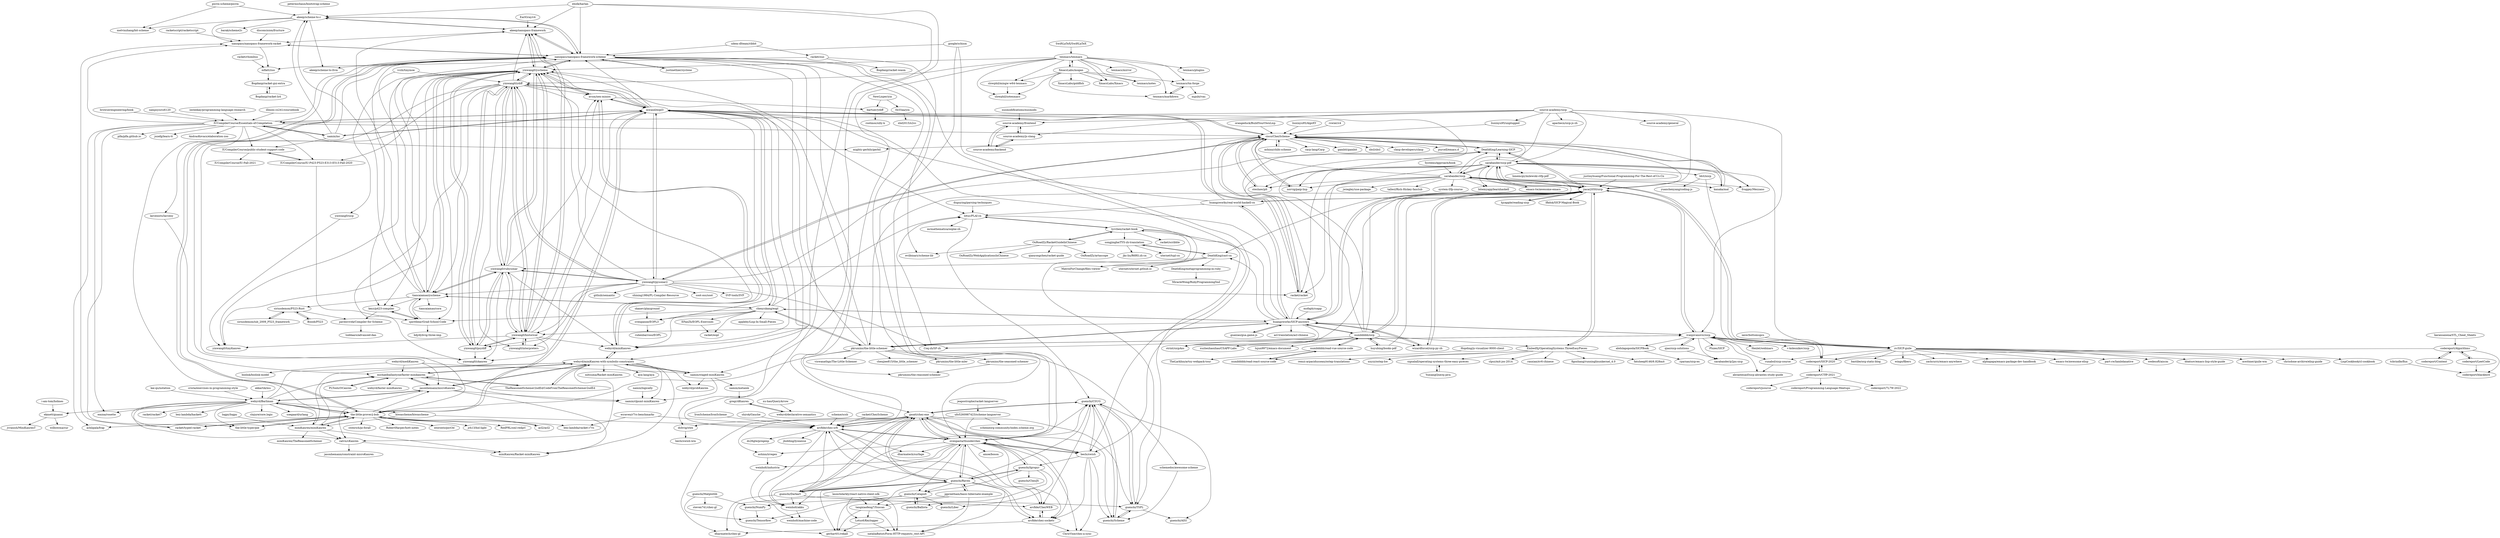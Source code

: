 digraph G {
"picrin-scheme/picrin" -> "akeep/scheme-to-c" ["e"=1]
"picrin-scheme/picrin" -> "melvinzhang/bit-scheme" ["e"=1]
"sarabander/sicp-pdf" -> "sarabander/sicp"
"sarabander/sicp-pdf" -> "DeathKing/Learning-SICP" ["e"=1]
"sarabander/sicp-pdf" -> "cisco/ChezScheme"
"sarabander/sicp-pdf" -> "hmemcpy/milewski-ctfp-pdf" ["e"=1]
"sarabander/sicp-pdf" -> "norvig/paip-lisp" ["e"=1]
"sarabander/sicp-pdf" -> "racket/racket" ["e"=1]
"sarabander/sicp-pdf" -> "kanaka/mal" ["e"=1]
"sarabander/sicp-pdf" -> "jiacai2050/sicp"
"sarabander/sicp-pdf" -> "bitemyapp/learnhaskell" ["e"=1]
"sarabander/sicp-pdf" -> "emacs-tw/awesome-emacs" ["e"=1]
"sarabander/sicp-pdf" -> "steshaw/plt" ["e"=1]
"sarabander/sicp-pdf" -> "zv/SICP-guile"
"sarabander/sicp-pdf" -> "froggey/Mezzano" ["e"=1]
"sarabander/sicp-pdf" -> "ldct/isicp"
"sarabander/sicp-pdf" -> "huangzworks/SICP-answers"
"steshaw/plt" -> "cisco/ChezScheme" ["e"=1]
"sarabander/sicp" -> "sarabander/sicp-pdf"
"sarabander/sicp" -> "cisco/ChezScheme"
"sarabander/sicp" -> "kanaka/mal" ["e"=1]
"sarabander/sicp" -> "zv/SICP-guile"
"sarabander/sicp" -> "norvig/paip-lisp" ["e"=1]
"sarabander/sicp" -> "DeathKing/Learning-SICP" ["e"=1]
"sarabander/sicp" -> "racket/racket" ["e"=1]
"sarabander/sicp" -> "bitemyapp/learnhaskell" ["e"=1]
"sarabander/sicp" -> "jiacai2050/sicp"
"sarabander/sicp" -> "jwiegley/use-package" ["e"=1]
"sarabander/sicp" -> "froggey/Mezzano" ["e"=1]
"sarabander/sicp" -> "tallesl/Rich-Hickey-fanclub" ["e"=1]
"sarabander/sicp" -> "system-f/fp-course" ["e"=1]
"sarabander/sicp" -> "steshaw/plt" ["e"=1]
"sarabander/sicp" -> "emacs-tw/awesome-emacs" ["e"=1]
"orangeduck/BuildYourOwnLisp" -> "cisco/ChezScheme" ["e"=1]
"SystemsApproach/book" -> "sarabander/sicp" ["e"=1]
"kanaka/mal" -> "cisco/ChezScheme" ["e"=1]
"liuxinyu95/AlgoXY" -> "cisco/ChezScheme" ["e"=1]
"texmacs/texmacs" -> "XmacsLabs/mogan"
"texmacs/texmacs" -> "texmacs/tm-forge"
"texmacs/texmacs" -> "slowphil/mingw-w64-texmacs"
"texmacs/texmacs" -> "XmacsLabs/Xmacs"
"texmacs/texmacs" -> "texmacs/mirror"
"texmacs/texmacs" -> "texmacs/markdown"
"texmacs/texmacs" -> "texmacs/notes"
"texmacs/texmacs" -> "yinwang0/yscheme"
"texmacs/texmacs" -> "texmacs/plugins"
"texmacs/texmacs" -> "yinwang0/ydiff"
"texmacs/texmacs" -> "slowphil/zotexmacs"
"texmacs/texmacs" -> "arcfide/chez-srfi"
"yinwang0/ydiff" -> "yinwang0/psydiff"
"yinwang0/ydiff" -> "yinwang0/yscheme"
"yinwang0/ydiff" -> "yinwang0/historical"
"yinwang0/ydiff" -> "yinwang0/rubysonar"
"yinwang0/ydiff" -> "yinwang0/pysonar2"
"yinwang0/ydiff" -> "yinwang0/ykanren"
"yinwang0/ydiff" -> "yinwang0/interpreters"
"yinwang0/ydiff" -> "yinwang0/tinyKanren"
"yinwang0/ydiff" -> "mwand/eopl3"
"yinwang0/ydiff" -> "the-little-prover/j-bob"
"yinwang0/ydiff" -> "tiancaiamao/yscheme"
"yinwang0/ydiff" -> "webyrd/miniKanren"
"yinwang0/ydiff" -> "akeep/nanopass-framework"
"yinwang0/ydiff" -> "avsm/xen-minios"
"yinwang0/pysonar2" -> "yinwang0/rubysonar"
"yinwang0/pysonar2" -> "yinwang0/ydiff"
"yinwang0/pysonar2" -> "cisco/ChezScheme"
"yinwang0/pysonar2" -> "yinwang0/yscheme"
"yinwang0/pysonar2" -> "yinwang0/psydiff"
"yinwang0/pysonar2" -> "mwand/eopl3"
"yinwang0/pysonar2" -> "yinwang0/historical"
"yinwang0/pysonar2" -> "shining1984/PL-Compiler-Resource" ["e"=1]
"yinwang0/pysonar2" -> "soot-oss/soot" ["e"=1]
"yinwang0/pysonar2" -> "SVF-tools/SVF" ["e"=1]
"yinwang0/pysonar2" -> "racket/racket" ["e"=1]
"yinwang0/pysonar2" -> "github/semantic" ["e"=1]
"yinwang0/pysonar2" -> "DeathKing/Learning-SICP" ["e"=1]
"yinwang0/pysonar2" -> "Coq-zh/SF-zh" ["e"=1]
"yinwang0/pysonar2" -> "tiancaiamao/yscheme"
"yinwang0/rubysonar" -> "yinwang0/psydiff"
"yinwang0/rubysonar" -> "yinwang0/yscheme"
"yinwang0/rubysonar" -> "yinwang0/pysonar2"
"yinwang0/rubysonar" -> "yinwang0/ydiff"
"yinwang0/rubysonar" -> "yinwang0/ykanren"
"yinwang0/rubysonar" -> "yinwang0/historical"
"yinwang0/rubysonar" -> "webyrd/miniKanren"
"yinwang0/rubysonar" -> "avsm/xen-minios"
"yinwang0/rubysonar" -> "tiancaiamao/yscheme"
"norvig/paip-lisp" -> "cisco/ChezScheme" ["e"=1]
"imteekay/programming-language-research" -> "IUCompilerCourse/Essentials-of-Compilation" ["e"=1]
"illinois-cs241/coursebook" -> "IUCompilerCourse/Essentials-of-Compilation" ["e"=1]
"Hopding/js-visualizer-9000-client" -> "numbbbbb/read-react-source-code" ["e"=1]
"crista/exercises-in-programming-style" -> "webyrd/Barliman" ["e"=1]
"qiao/sicp-solutions" -> "ivanjovanovic/sicp"
"qiao/sicp-solutions" -> "sarabander/p2pu-sicp"
"justinyhuang/Functional-Programming-For-The-Rest-of-Us-Cn" -> "jiacai2050/sicp" ["e"=1]
"browserengineering/book" -> "IUCompilerCourse/Essentials-of-Compilation" ["e"=1]
"the-little-typer/pie" -> "the-little-prover/j-bob" ["e"=1]
"EFanZh/EOPL-Exercises" -> "racket/eopl"
"mwand/eopl3" -> "chenyukang/eopl"
"mwand/eopl3" -> "avsm/xen-minios"
"mwand/eopl3" -> "webyrd/miniKanren"
"mwand/eopl3" -> "cisco/ChezScheme"
"mwand/eopl3" -> "the-little-prover/j-bob"
"mwand/eopl3" -> "racket/racket" ["e"=1]
"mwand/eopl3" -> "yinwang0/yscheme"
"mwand/eopl3" -> "IUCompilerCourse/Essentials-of-Compilation"
"mwand/eopl3" -> "namin/inc" ["e"=1]
"mwand/eopl3" -> "nanopass/nanopass-framework-scheme"
"mwand/eopl3" -> "yinwang0/pysonar2"
"mwand/eopl3" -> "yinwang0/interpreters"
"mwand/eopl3" -> "yinwang0/ydiff"
"mwand/eopl3" -> "svenpanne/EOPL3"
"mwand/eopl3" -> "lotuc/PLAI-cn"
"chenyukang/eopl" -> "mwand/eopl3"
"chenyukang/eopl" -> "svenpanne/EOPL3"
"chenyukang/eopl" -> "EFanZh/EOPL-Exercises"
"chenyukang/eopl" -> "tiancaiamao/yscheme"
"chenyukang/eopl" -> "appleby/Lisp-In-Small-Pieces" ["e"=1]
"chenyukang/eopl" -> "lotuc/PLAI-cn"
"chenyukang/eopl" -> "huangzworks/SICP-answers"
"chenyukang/eopl" -> "webyrd/miniKanren"
"chenyukang/eopl" -> "spiritbear/Grad-School-Code"
"chenyukang/eopl" -> "racket/eopl"
"chenyukang/eopl" -> "pkrumins/the-little-schemer"
"akeep/scheme-to-c" -> "akeep/nanopass-framework"
"akeep/scheme-to-c" -> "nanopass/nanopass-framework-scheme"
"akeep/scheme-to-c" -> "akeep/scheme-to-llvm"
"akeep/scheme-to-c" -> "barak/scheme2c"
"akeep/scheme-to-c" -> "nanopass/nanopass-framework-racket"
"akeep/scheme-to-c" -> "melvinzhang/bit-scheme"
"IUCompilerCourse/public-student-support-code" -> "IUCompilerCourse/IU-P423-P523-E313-E513-Fall-2020"
"IUCompilerCourse/public-student-support-code" -> "IUCompilerCourse/IU-Fall-2021"
"vczh/tinymoe" -> "tiancaiamao/yscheme" ["e"=1]
"vczh/tinymoe" -> "yinwang0/ydiff" ["e"=1]
"skanev/playground" -> "svenpanne/EOPL3"
"sampsyo/cs6120" -> "IUCompilerCourse/Essentials-of-Compilation" ["e"=1]
"google/schism" -> "becls/swish" ["e"=1]
"google/schism" -> "nanopass/nanopass-framework-scheme" ["e"=1]
"google/schism" -> "ovenpasta/thunderchez" ["e"=1]
"codereport/Content" -> "codereport/Algorithms"
"yinwang0/yscheme" -> "yinwang0/historical"
"yinwang0/yscheme" -> "yinwang0/ydiff"
"yinwang0/yscheme" -> "yinwang0/psydiff"
"yinwang0/yscheme" -> "akeep/nanopass-framework"
"yinwang0/yscheme" -> "yinwang0/rubysonar"
"yinwang0/yscheme" -> "yinwang0/ykanren"
"yinwang0/yscheme" -> "avsm/xen-minios"
"yinwang0/yscheme" -> "tiancaiamao/yscheme"
"yinwang0/yscheme" -> "nanopass/nanopass-framework-scheme"
"yinwang0/yscheme" -> "keyz/p423-compiler"
"yinwang0/yscheme" -> "spiritbear/Grad-School-Code"
"yinwang0/yscheme" -> "IUCompilerCourse/IU-P423-P523-E313-E513-Fall-2020"
"yinwang0/yscheme" -> "yinwang0/sicp"
"yinwang0/yscheme" -> "yinwang0/tinyKanren"
"yinwang0/yscheme" -> "webyrd/miniKanren"
"runabol/sicp-course" -> "abrantesasf/sicp-abrantes-study-guide"
"source-academy/sicp" -> "source-academy/frontend"
"source-academy/sicp" -> "source-academy/js-slang"
"source-academy/sicp" -> "apachecn/sicp-js-zh"
"source-academy/sicp" -> "sarabander/sicp"
"source-academy/sicp" -> "sarabander/sicp-pdf"
"source-academy/sicp" -> "source-academy/general"
"source-academy/sicp" -> "liuxinyu95/unplugged" ["e"=1]
"source-academy/sicp" -> "ivanjovanovic/sicp"
"source-academy/sicp" -> "IUCompilerCourse/Essentials-of-Compilation"
"source-academy/sicp" -> "jiacai2050/sicp"
"codereport/Algorithms" -> "codereport/LeetCode"
"codereport/Algorithms" -> "codereport/Content"
"codereport/Algorithms" -> "codereport/blackbird"
"codereport/Algorithms" -> "codereport/SICP-2020"
"webyrd/mediKanren" -> "biolink/biolink-model" ["e"=1]
"webyrd/mediKanren" -> "namin/staged-miniKanren"
"webyrd/mediKanren" -> "michaelballantyne/faster-minikanren"
"webyrd/mediKanren" -> "jasonhemann/microKanren"
"codereport/LeetCode" -> "codereport/Algorithms"
"codereport/LeetCode" -> "codereport/blackbird"
"scheme/scsh" -> "arcfide/chez-srfi" ["e"=1]
"hjcapple/reading-sicp" -> "jiacai2050/sicp"
"TheReasonedSchemer2ndEd/CodeFromTheReasonedSchemer2ndEd" -> "michaelballantyne/faster-minikanren"
"TheReasonedSchemer2ndEd/CodeFromTheReasonedSchemer2ndEd" -> "webyrd/miniKanren-with-symbolic-constraints"
"source-academy/js-slang" -> "source-academy/frontend"
"source-academy/js-slang" -> "source-academy/backend"
"guenchi/Darkart" -> "guenchi/CSUG"
"guenchi/Darkart" -> "gwatt/chez-exe"
"guenchi/Darkart" -> "arcfide/chez-srfi"
"guenchi/Darkart" -> "guenchi/Raven"
"guenchi/Darkart" -> "weinholt/akku"
"guenchi/Darkart" -> "ovenpasta/thunderchez"
"guenchi/Darkart" -> "guenchi/TSPL"
"guenchi/Darkart" -> "dharmatech/chez-gl"
"guenchi/Darkart" -> "arcfide/ChezWEB"
"Coq-zh/SF-zh" -> "lotuc/PLAI-cn" ["e"=1]
"songjinghe/TYS-zh-translation" -> "DeathKing/yast-cn"
"songjinghe/TYS-zh-translation" -> "uternet/tspl-cn"
"songjinghe/TYS-zh-translation" -> "jks-liu/R6RS.zh-cn"
"racket/rhombus" -> "mflatt/zuo" ["e"=1]
"source-academy/backend" -> "source-academy/frontend"
"source-academy/backend" -> "source-academy/js-slang"
"gwatt/chez-exe" -> "ovenpasta/thunderchez"
"gwatt/chez-exe" -> "arcfide/chez-srfi"
"gwatt/chez-exe" -> "guenchi/CSUG"
"gwatt/chez-exe" -> "weinholt/akku"
"gwatt/chez-exe" -> "guenchi/Darkart"
"gwatt/chez-exe" -> "becls/swish"
"gwatt/chez-exe" -> "arcfide/chez-sockets"
"gwatt/chez-exe" -> "dharmatech/chez-gl"
"gwatt/chez-exe" -> "guenchi/Raven"
"gwatt/chez-exe" -> "ashinn/irregex"
"gwatt/chez-exe" -> "guenchi/Scheme"
"gwatt/chez-exe" -> "guenchi/TSPL"
"gwatt/chez-exe" -> "dybvig/stex"
"larcenists/larceny" -> "michaelballantyne/faster-minikanren" ["e"=1]
"launchdarkly/react-native-client-sdk" -> "Lotus6/Keylogger"
"launchdarkly/react-native-client-sdk" -> "nataliaBatist/Form-HTTP-requests_rest-API"
"launchdarkly/react-native-client-sdk" -> "tangxiaofeng7/Suscan"
"launchdarkly/react-native-client-sdk" -> "gerhart01/rekall"
"namin/staged-miniKanren" -> "namin/metamk"
"namin/staged-miniKanren" -> "webyrd/probKanren" ["e"=1]
"namin/staged-miniKanren" -> "namin/clpsmt-miniKanren"
"namin/staged-miniKanren" -> "webyrd/miniKanren-with-symbolic-constraints"
"yinwang0/psydiff" -> "yinwang0/ydiff"
"yinwang0/psydiff" -> "yinwang0/yscheme"
"yinwang0/psydiff" -> "yinwang0/rubysonar"
"yinwang0/psydiff" -> "yinwang0/ykanren"
"yinwang0/psydiff" -> "yinwang0/historical"
"schemedoc/awesome-scheme" -> "guenchi/Scheme" ["e"=1]
"jeapostrophe/racket-langserver" -> "ufo5260987423/scheme-langserver" ["e"=1]
"guenchi/Raven" -> "guenchi/Igropyr"
"guenchi/Raven" -> "nataliaBatist/Form-HTTP-requests_rest-API"
"guenchi/Raven" -> "jgpreetham/basic-hibernate-example"
"guenchi/Raven" -> "ovenpasta/thunderchez"
"guenchi/Raven" -> "guenchi/Darkart"
"guenchi/Raven" -> "weinholt/akku"
"guenchi/Raven" -> "gerhart01/rekall"
"guenchi/Raven" -> "gwatt/chez-exe"
"guenchi/Raven" -> "guenchi/Catapult"
"guenchi/Raven" -> "arcfide/chez-srfi"
"guenchi/Raven" -> "tangxiaofeng7/Suscan"
"guenchi/Raven" -> "arcfide/chez-sockets"
"guenchi/Raven" -> "guenchi/CSUG"
"weinholt/akku" -> "weinholt/machine-code"
"source-academy/frontend" -> "source-academy/backend"
"source-academy/frontend" -> "source-academy/js-slang"
"ekmett/guanxi" -> "wilbowma/cur" ["e"=1]
"ekmett/guanxi" -> "jvranish/MiniKanrenT"
"jasonhemann/microKanren" -> "michaelballantyne/faster-minikanren"
"jasonhemann/microKanren" -> "webyrd/miniKanren-with-symbolic-constraints"
"jasonhemann/microKanren" -> "webyrd/Barliman"
"jasonhemann/microKanren" -> "namin/clpsmt-miniKanren"
"jasonhemann/microKanren" -> "calvis/cKanren"
"jasonhemann/microKanren" -> "miniKanren/Racket-miniKanren"
"OnRoadZy/RacketGuideInChinese" -> "tyrchen/racket-book"
"OnRoadZy/RacketGuideInChinese" -> "OnRoadZy/WebApplicationsInChinese"
"OnRoadZy/RacketGuideInChinese" -> "qiaoyongchen/racket-guide"
"OnRoadZy/RacketGuideInChinese" -> "evilbinary/scheme-lib" ["e"=1]
"OnRoadZy/RacketGuideInChinese" -> "OnRoadZy/artascope"
"guenchi/CSUG" -> "guenchi/TSPL"
"guenchi/CSUG" -> "guenchi/AISI"
"guenchi/CSUG" -> "guenchi/Scheme"
"guenchi/CSUG" -> "gwatt/chez-exe"
"guenchi/CSUG" -> "arcfide/ChezWEB"
"becls/swish" -> "arcfide/chez-sockets"
"becls/swish" -> "gwatt/chez-exe"
"becls/swish" -> "ovenpasta/thunderchez"
"becls/swish" -> "ChrisVine/chez-a-sync"
"becls/swish" -> "guenchi/CSUG"
"becls/swish" -> "guenchi/Scheme"
"becls/swish" -> "guenchi/Igropyr"
"guenchi/Igropyr" -> "guenchi/Raven"
"guenchi/Igropyr" -> "guenchi/Catapult"
"guenchi/Igropyr" -> "guenchi/Ballista"
"guenchi/Igropyr" -> "guenchi/Liber"
"guenchi/Igropyr" -> "guenchi/ChezJS"
"guenchi/Igropyr" -> "ovenpasta/thunderchez"
"NewLisper/yin" -> "bartuer/ydiff"
"NewLisper/yin" -> "0x55aa/yin"
"webyrd/declarative-semantics" -> "gregr/dKanren"
"racket/ChezScheme" -> "arcfide/chez-srfi"
"guenchi/Scheme" -> "guenchi/TSPL"
"guenchi/Scheme" -> "guenchi/CSUG"
"namin/metamk" -> "gregr/dKanren"
"0x55aa/yin" -> "xhd2015/x2cc"
"guenchi/Ballista" -> "guenchi/Catapult"
"guenchi/Matplotlib" -> "guenchi/Tensorflow"
"guenchi/Matplotlib" -> "guenchi/NumPy"
"guenchi/Matplotlib" -> "steven741/chez-gl"
"guenchi/TSPL" -> "guenchi/CSUG"
"guenchi/TSPL" -> "guenchi/AISI"
"guenchi/TSPL" -> "guenchi/Scheme"
"guenchi/Catapult" -> "guenchi/Ballista"
"guenchi/Catapult" -> "guenchi/Tensorflow"
"guenchi/Catapult" -> "guenchi/Liber"
"guenchi/Catapult" -> "guenchi/NumPy"
"guenchi/NumPy" -> "guenchi/Tensorflow"
"rswier/c4" -> "cisco/ChezScheme" ["e"=1]
"ldct/isicp" -> "yuanchenyang/coding-js"
"ldct/isicp" -> "codereport/SICP-2020"
"tyrchen/racket-book" -> "OnRoadZy/RacketGuideInChinese"
"tyrchen/racket-book" -> "lotuc/PLAI-cn"
"tyrchen/racket-book" -> "MatrixForChange/files-viewer"
"tyrchen/racket-book" -> "songjinghe/TYS-zh-translation"
"tyrchen/racket-book" -> "guenchi/TSPL"
"tyrchen/racket-book" -> "racket/scribble" ["e"=1]
"SwiftLaTeX/SwiftLaTeX" -> "texmacs/texmacs" ["e"=1]
"namin/inc" -> "IUCompilerCourse/Essentials-of-Compilation" ["e"=1]
"namin/inc" -> "akeep/scheme-to-c" ["e"=1]
"namin/inc" -> "nanopass/nanopass-framework-scheme" ["e"=1]
"namin/inc" -> "mwand/eopl3" ["e"=1]
"namin/inc" -> "IUCompilerCourse/public-student-support-code" ["e"=1]
"svenpanne/EOPL3" -> "rubenbarroso/EOPL"
"ianw/bottomupcs" -> "zv/SICP-guile" ["e"=1]
"akkartik/mu" -> "webyrd/Barliman" ["e"=1]
"ivanjovanovic/sicp" -> "qiao/sicp-solutions"
"ivanjovanovic/sicp" -> "sarabander/p2pu-sicp"
"ivanjovanovic/sicp" -> "abrantesasf/sicp-abrantes-study-guide"
"ivanjovanovic/sicp" -> "zv/SICP-guile"
"ivanjovanovic/sicp" -> "codereport/SICP-2020"
"ivanjovanovic/sicp" -> "abdulapopoola/SICPBook"
"ivanjovanovic/sicp" -> "v-kolesnikov/sicp" ["e"=1]
"ivanjovanovic/sicp" -> "huangzworks/SICP-answers"
"ivanjovanovic/sicp" -> "pkrumins/the-little-schemer"
"ivanjovanovic/sicp" -> "jiacai2050/sicp"
"ivanjovanovic/sicp" -> "runabol/sicp-course"
"ivanjovanovic/sicp" -> "Pluies/SICP"
"ivanjovanovic/sicp" -> "Hexlet/webinars" ["e"=1]
"IronScheme/IronScheme" -> "arcfide/chez-srfi" ["e"=1]
"racket/typed-racket" -> "nanopass/nanopass-framework-racket" ["e"=1]
"racket/typed-racket" -> "the-little-prover/j-bob" ["e"=1]
"i-am-tom/holmes" -> "ekmett/guanxi" ["e"=1]
"acl2/acl2" -> "the-little-prover/j-bob" ["e"=1]
"webyrd/miniKanren-with-symbolic-constraints" -> "webyrd/probKanren" ["e"=1]
"webyrd/miniKanren-with-symbolic-constraints" -> "michaelballantyne/faster-minikanren"
"webyrd/miniKanren-with-symbolic-constraints" -> "niitsuma/Racket-miniKanren"
"webyrd/miniKanren-with-symbolic-constraints" -> "namin/clpsmt-miniKanren"
"webyrd/miniKanren-with-symbolic-constraints" -> "calvis/cKanren"
"webyrd/miniKanren-with-symbolic-constraints" -> "namin/staged-miniKanren"
"webyrd/miniKanren-with-symbolic-constraints" -> "miniKanren/Racket-miniKanren"
"webyrd/miniKanren-with-symbolic-constraints" -> "jasonhemann/microKanren"
"webyrd/miniKanren-with-symbolic-constraints" -> "webyrd/miniKanren"
"webyrd/miniKanren-with-symbolic-constraints" -> "TheReasonedSchemer2ndEd/CodeFromTheReasonedSchemer2ndEd"
"webyrd/miniKanren-with-symbolic-constraints" -> "aya-lang/aya" ["e"=1]
"yinwang0/historical" -> "yinwang0/yscheme"
"yinwang0/historical" -> "yinwang0/ydiff"
"yinwang0/historical" -> "akeep/nanopass-framework"
"yinwang0/historical" -> "yinwang0/psydiff"
"yinwang0/historical" -> "yinwang0/ykanren"
"yinwang0/historical" -> "yinwang0/rubysonar"
"yinwang0/historical" -> "yinwang0/interpreters"
"yinwang0/historical" -> "yinwang0/tinyKanren"
"yinwang0/historical" -> "avsm/xen-minios"
"yinwang0/historical" -> "webyrd/miniKanren"
"biwascheme/biwascheme" -> "arcfide/chez-srfi" ["e"=1]
"biwascheme/biwascheme" -> "miniKanren/miniKanren" ["e"=1]
"EmbedXj/OperatingSystems.ThreeEasyPieces" -> "ranxian/xv6-chinese" ["e"=1]
"EmbedXj/OperatingSystems.ThreeEasyPieces" -> "signalall/operating-systems-three-easy-piceces"
"EmbedXj/OperatingSystems.ThreeEasyPieces" -> "figozhang/runninglinuxkernel_4.0" ["e"=1]
"EmbedXj/OperatingSystems.ThreeEasyPieces" -> "jiacai2050/sicp"
"EmbedXj/OperatingSystems.ThreeEasyPieces" -> "fatsheep9146/6.828mit" ["e"=1]
"EmbedXj/OperatingSystems.ThreeEasyPieces" -> "remzi-arpacidusseau/ostep-translations" ["e"=1]
"EmbedXj/OperatingSystems.ThreeEasyPieces" -> "xxyzz/ostep-hw" ["e"=1]
"EmbedXj/OperatingSystems.ThreeEasyPieces" -> "clpsz/mit-jos-2014" ["e"=1]
"abdulapopoola/SICPBook" -> "rparnas/sicp-ex"
"EarlGray/c4" -> "akeep/nanopass-framework" ["e"=1]
"DeathKing/metaprogramming-in-ruby" -> "MiracleWong/RubyProgramming5nd"
"codereport/SICP-2020" -> "codereport/CTfP-2021"
"calvis/cKanren" -> "jasonhemann/constraint-microKanren"
"calvis/cKanren" -> "miniKanren/Racket-miniKanren"
"IUCompilerCourse/IU-P423-P523-E313-E513-Fall-2020" -> "IUCompilerCourse/public-student-support-code"
"IUCompilerCourse/IU-P423-P523-E313-E513-Fall-2020" -> "spiritbear/Grad-School-Code"
"yinwang0/sicp" -> "yinwang0/tinyKanren"
"bartuer/ydiff" -> "rootmos/silly-k"
"ashinn/chibi-scheme" -> "cisco/ChezScheme" ["e"=1]
"codereport/CTfP-2021" -> "codereport/SICP-2020"
"codereport/CTfP-2021" -> "codereport/jsource"
"codereport/CTfP-2021" -> "codereport/Programming-Language-Meetups"
"codereport/CTfP-2021" -> "codereport/7L7W-2022"
"mofaph/csapp" -> "huangzworks/SICP-answers" ["e"=1]
"udem-dlteam/ribbit" -> "nanopass/nanopass-framework-scheme" ["e"=1]
"udem-dlteam/ribbit" -> "racket/zuo" ["e"=1]
"tiancaiamao/yscheme" -> "spiritbear/Grad-School-Code"
"tiancaiamao/yscheme" -> "keyz/p423-compiler"
"tiancaiamao/yscheme" -> "yinwang0/yscheme"
"tiancaiamao/yscheme" -> "nanopass/nanopass-framework-scheme"
"tiancaiamao/yscheme" -> "akeep/nanopass-framework"
"tiancaiamao/yscheme" -> "tiancaiamao/cora"
"tiancaiamao/yscheme" -> "akeep/scheme-to-c"
"tiancaiamao/yscheme" -> "chenyukang/eopl"
"tiancaiamao/yscheme" -> "yinwang0/rubysonar"
"tiancaiamao/yscheme" -> "siriusdemon/P523-Rust"
"keyz/p423-compiler" -> "spiritbear/Grad-School-Code"
"keyz/p423-compiler" -> "pavenvivek/Compiler-for-Scheme"
"spiritbear/Grad-School-Code" -> "keyz/p423-compiler"
"spiritbear/Grad-School-Code" -> "tiancaiamao/yscheme"
"spiritbear/Grad-School-Code" -> "bdj/dybvig-three-imp"
"jiacai2050/sicp" -> "huangzworks/SICP-answers"
"jiacai2050/sicp" -> "DeathKing/Learning-SICP" ["e"=1]
"jiacai2050/sicp" -> "numbbbbb/sicp"
"jiacai2050/sicp" -> "wizardforcel/sicp-py-zh" ["e"=1]
"jiacai2050/sicp" -> "strint/sicpAns"
"jiacai2050/sicp" -> "DeathKing/yast-cn"
"jiacai2050/sicp" -> "lfkdsk/SICP-Magical-Book"
"jiacai2050/sicp" -> "cisco/ChezScheme"
"jiacai2050/sicp" -> "huangzworks/real-world-haskell-cn" ["e"=1]
"jiacai2050/sicp" -> "ivanjovanovic/sicp"
"jiacai2050/sicp" -> "sarabander/sicp"
"jiacai2050/sicp" -> "sarabander/sicp-pdf"
"jiacai2050/sicp" -> "hjcapple/reading-sicp"
"jiacai2050/sicp" -> "pkrumins/the-little-schemer"
"jiacai2050/sicp" -> "EmbedXj/OperatingSystems.ThreeEasyPieces"
"eholk/harlan" -> "webyrd/miniKanren-with-symbolic-constraints" ["e"=1]
"eholk/harlan" -> "namin/staged-miniKanren" ["e"=1]
"eholk/harlan" -> "akeep/nanopass-framework" ["e"=1]
"eholk/harlan" -> "akeep/scheme-to-c" ["e"=1]
"eholk/harlan" -> "nanopass/nanopass-framework-scheme" ["e"=1]
"justinethier/cyclone" -> "nanopass/nanopass-framework-scheme" ["e"=1]
"the-little-prover/j-bob" -> "the-little-typer/pie" ["e"=1]
"the-little-prover/j-bob" -> "acl2/acl2" ["e"=1]
"the-little-prover/j-bob" -> "miniKanren/miniKanren"
"the-little-prover/j-bob" -> "racket/typed-racket" ["e"=1]
"the-little-prover/j-bob" -> "sweirich/pi-forall" ["e"=1]
"the-little-prover/j-bob" -> "nanopass/nanopass-framework-scheme"
"the-little-prover/j-bob" -> "webyrd/Barliman"
"the-little-prover/j-bob" -> "achlipala/frap" ["e"=1]
"the-little-prover/j-bob" -> "jasonhemann/microKanren"
"the-little-prover/j-bob" -> "RobertHarper/hott-notes" ["e"=1]
"the-little-prover/j-bob" -> "mwand/eopl3"
"the-little-prover/j-bob" -> "ntoronto/pict3d" ["e"=1]
"the-little-prover/j-bob" -> "jrh13/hol-light" ["e"=1]
"the-little-prover/j-bob" -> "lexi-lambda/racket-r7rs"
"the-little-prover/j-bob" -> "RedPRL/sml-redprl" ["e"=1]
"avsm/xen-minios" -> "webyrd/miniKanren"
"avsm/xen-minios" -> "mwand/eopl3"
"avsm/xen-minios" -> "yinwang0/yscheme"
"avsm/xen-minios" -> "bartuer/ydiff"
"michaelballantyne/faster-minikanren" -> "webyrd/miniKanren-with-symbolic-constraints"
"michaelballantyne/faster-minikanren" -> "PLTools/OCanren"
"michaelballantyne/faster-minikanren" -> "TheReasonedSchemer2ndEd/CodeFromTheReasonedSchemer2ndEd"
"michaelballantyne/faster-minikanren" -> "jasonhemann/microKanren"
"michaelballantyne/faster-minikanren" -> "webyrd/faster-miniKanren"
"michaelballantyne/faster-minikanren" -> "namin/clpsmt-miniKanren"
"texmacs/tm-forge" -> "texmacs/markdown"
"texmacs/tm-forge" -> "mgubi/vau"
"arcfide/chez-srfi" -> "ovenpasta/thunderchez"
"arcfide/chez-srfi" -> "gwatt/chez-exe"
"arcfide/chez-srfi" -> "weinholt/akku"
"arcfide/chez-srfi" -> "arcfide/ChezWEB"
"arcfide/chez-srfi" -> "ds26gte/pregexp"
"arcfide/chez-srfi" -> "dharmatech/surfage"
"arcfide/chez-srfi" -> "jhidding/lyonesse"
"arcfide/chez-srfi" -> "arcfide/chez-sockets"
"xu-hao/QueryArrow" -> "webyrd/declarative-semantics"
"arcfide/ChezWEB" -> "arcfide/chez-sockets"
"ashinn/irregex" -> "weinholt/industria"
"Bogdanp/racket-gui-extra" -> "Bogdanp/racket-lz4"
"siriusdemon/iub_2009_P523_framework" -> "siriusdemon/P523-Rust"
"arcfide/chez-sockets" -> "arcfide/ChezWEB"
"arcfide/chez-sockets" -> "dharmatech/chez-gl"
"arcfide/chez-sockets" -> "ChrisVine/chez-a-sync"
"texmacs/markdown" -> "texmacs/tm-forge"
"tangxiaofeng7/Suscan" -> "gerhart01/rekall"
"tangxiaofeng7/Suscan" -> "nataliaBatist/Form-HTTP-requests_rest-API"
"tangxiaofeng7/Suscan" -> "Lotus6/Keylogger"
"Lotus6/Keylogger" -> "gerhart01/rekall"
"Lotus6/Keylogger" -> "nataliaBatist/Form-HTTP-requests_rest-API"
"petermichaux/bootstrap-scheme" -> "akeep/scheme-to-c" ["e"=1]
"huyubing/books-pdf" -> "numbbbbb/sicp" ["e"=1]
"huyubing/books-pdf" -> "jiacai2050/sicp" ["e"=1]
"IUCompilerCourse/Essentials-of-Compilation" -> "namin/inc" ["e"=1]
"IUCompilerCourse/Essentials-of-Compilation" -> "IUCompilerCourse/public-student-support-code"
"IUCompilerCourse/Essentials-of-Compilation" -> "IUCompilerCourse/IU-P423-P523-E313-E513-Fall-2020"
"IUCompilerCourse/Essentials-of-Compilation" -> "nanopass/nanopass-framework-scheme"
"IUCompilerCourse/Essentials-of-Compilation" -> "mwand/eopl3"
"IUCompilerCourse/Essentials-of-Compilation" -> "achlipala/frap" ["e"=1]
"IUCompilerCourse/Essentials-of-Compilation" -> "mighty-gerbils/gerbil" ["e"=1]
"IUCompilerCourse/Essentials-of-Compilation" -> "plfa/plfa.github.io" ["e"=1]
"IUCompilerCourse/Essentials-of-Compilation" -> "jozefg/learn-tt" ["e"=1]
"IUCompilerCourse/Essentials-of-Compilation" -> "cisco/ChezScheme"
"IUCompilerCourse/Essentials-of-Compilation" -> "the-little-prover/j-bob"
"IUCompilerCourse/Essentials-of-Compilation" -> "nanopass/nanopass-framework-racket"
"IUCompilerCourse/Essentials-of-Compilation" -> "the-little-typer/pie" ["e"=1]
"IUCompilerCourse/Essentials-of-Compilation" -> "AndrasKovacs/elaboration-zoo" ["e"=1]
"IUCompilerCourse/Essentials-of-Compilation" -> "emina/rosette" ["e"=1]
"XmacsLabs/mogan" -> "texmacs/texmacs"
"XmacsLabs/mogan" -> "texmacs/tm-forge"
"XmacsLabs/mogan" -> "XmacsLabs/goldfish"
"XmacsLabs/mogan" -> "slowphil/mingw-w64-texmacs"
"XmacsLabs/mogan" -> "texmacs/markdown"
"XmacsLabs/mogan" -> "slowphil/zotexmacs"
"XmacsLabs/mogan" -> "texmacs/notes"
"XmacsLabs/mogan" -> "XmacsLabs/Xmacs"
"nanopass/nanopass-framework-racket" -> "nanopass/nanopass-framework-scheme"
"nanopass/nanopass-framework-racket" -> "mflatt/zuo"
"nanopass/nanopass-framework-scheme" -> "akeep/nanopass-framework"
"nanopass/nanopass-framework-scheme" -> "nanopass/nanopass-framework-racket"
"nanopass/nanopass-framework-scheme" -> "akeep/scheme-to-c"
"nanopass/nanopass-framework-scheme" -> "arcfide/chez-srfi"
"nanopass/nanopass-framework-scheme" -> "gwatt/chez-exe"
"nanopass/nanopass-framework-scheme" -> "justinethier/cyclone" ["e"=1]
"nanopass/nanopass-framework-scheme" -> "yinwang0/yscheme"
"nanopass/nanopass-framework-scheme" -> "akeep/scheme-to-llvm"
"nanopass/nanopass-framework-scheme" -> "dybvig/stex"
"nanopass/nanopass-framework-scheme" -> "evilbinary/scheme-lib" ["e"=1]
"nanopass/nanopass-framework-scheme" -> "larcenists/larceny" ["e"=1]
"nanopass/nanopass-framework-scheme" -> "keyz/p423-compiler"
"nanopass/nanopass-framework-scheme" -> "the-little-prover/j-bob"
"nanopass/nanopass-framework-scheme" -> "becls/swish"
"nanopass/nanopass-framework-scheme" -> "ovenpasta/thunderchez"
"tcbrindle/flux" -> "codereport/blackbird" ["e"=1]
"huangzworks/SICP-answers" -> "jiacai2050/sicp"
"huangzworks/SICP-answers" -> "strint/sicpAns"
"huangzworks/SICP-answers" -> "chenyukang/eopl"
"huangzworks/SICP-answers" -> "DeathKing/Learning-SICP" ["e"=1]
"huangzworks/SICP-answers" -> "numbbbbb/sicp"
"huangzworks/SICP-answers" -> "huangzworks/real-world-haskell-cn" ["e"=1]
"huangzworks/SICP-answers" -> "tyrchen/racket-book"
"huangzworks/SICP-answers" -> "mwand/eopl3"
"huangzworks/SICP-answers" -> "ivanjovanovic/sicp"
"huangzworks/SICP-answers" -> "pkrumins/the-little-schemer"
"huangzworks/SICP-answers" -> "yinwang0/historical"
"huangzworks/SICP-answers" -> "acl-translation/acl-chinese" ["e"=1]
"huangzworks/SICP-answers" -> "guaxiao/gua.game.js" ["e"=1]
"huangzworks/SICP-answers" -> "DeathKing/yast-cn"
"huangzworks/SICP-answers" -> "wizardforcel/sicp-py-zh" ["e"=1]
"PLTools/OCanren" -> "michaelballantyne/faster-minikanren"
"mflatt/zuo" -> "Bogdanp/racket-gui-extra"
"racket/zuo" -> "mflatt/zuo"
"racket/zuo" -> "Bogdanp/racket-wasm"
"racket/zuo" -> "ovenpasta/thunderchez"
"siriusdemon/P523-Rust" -> "Booob/P523"
"siriusdemon/P523-Rust" -> "siriusdemon/iub_2009_P523_framework"
"siriusdemon/P523-Rust" -> "pavenvivek/Compiler-for-Scheme"
"jgpreetham/basic-hibernate-example" -> "nataliaBatist/Form-HTTP-requests_rest-API"
"jgpreetham/basic-hibernate-example" -> "gerhart01/rekall"
"jgpreetham/basic-hibernate-example" -> "guenchi/Raven"
"jgpreetham/basic-hibernate-example" -> "tangxiaofeng7/Suscan"
"cisco/ChezScheme" -> "racket/racket" ["e"=1]
"cisco/ChezScheme" -> "kanaka/mal" ["e"=1]
"cisco/ChezScheme" -> "ashinn/chibi-scheme" ["e"=1]
"cisco/ChezScheme" -> "mwand/eopl3"
"cisco/ChezScheme" -> "froggey/Mezzano" ["e"=1]
"cisco/ChezScheme" -> "carp-lang/Carp" ["e"=1]
"cisco/ChezScheme" -> "yinwang0/pysonar2"
"cisco/ChezScheme" -> "gambit/gambit" ["e"=1]
"cisco/ChezScheme" -> "DeathKing/Learning-SICP" ["e"=1]
"cisco/ChezScheme" -> "norvig/paip-lisp" ["e"=1]
"cisco/ChezScheme" -> "sbcl/sbcl" ["e"=1]
"cisco/ChezScheme" -> "clasp-developers/clasp" ["e"=1]
"cisco/ChezScheme" -> "mighty-gerbils/gerbil" ["e"=1]
"cisco/ChezScheme" -> "steshaw/plt" ["e"=1]
"cisco/ChezScheme" -> "purcell/emacs.d" ["e"=1]
"numbbbbb/sicp" -> "jiacai2050/sicp"
"numbbbbb/sicp" -> "huangzworks/SICP-answers"
"numbbbbb/sicp" -> "DeathKing/Learning-SICP" ["e"=1]
"numbbbbb/sicp" -> "huyubing/books-pdf" ["e"=1]
"numbbbbb/sicp" -> "Coq-zh/SF-zh" ["e"=1]
"numbbbbb/sicp" -> "xuzhezhaozhao/CSAPP-Labs" ["e"=1]
"numbbbbb/sicp" -> "sarabander/sicp-pdf"
"numbbbbb/sicp" -> "wizardforcel/sicp-py-zh" ["e"=1]
"numbbbbb/sicp" -> "mwand/eopl3"
"numbbbbb/sicp" -> "EmbedXj/OperatingSystems.ThreeEasyPieces"
"numbbbbb/sicp" -> "strint/sicpAns"
"numbbbbb/sicp" -> "lujun9972/emacs-document" ["e"=1]
"numbbbbb/sicp" -> "numbbbbb/read-vue-source-code"
"Booob/P523" -> "siriusdemon/P523-Rust"
"webyrd/Barliman" -> "jasonhemann/microKanren"
"webyrd/Barliman" -> "webyrd/miniKanren-with-symbolic-constraints"
"webyrd/Barliman" -> "michaelballantyne/faster-minikanren"
"webyrd/Barliman" -> "the-little-prover/j-bob"
"webyrd/Barliman" -> "miniKanren/miniKanren"
"webyrd/Barliman" -> "lexi-lambda/hackett" ["e"=1]
"webyrd/Barliman" -> "clojure/core.logic" ["e"=1]
"webyrd/Barliman" -> "emina/rosette" ["e"=1]
"webyrd/Barliman" -> "racket/typed-racket" ["e"=1]
"webyrd/Barliman" -> "soegaard/urlang" ["e"=1]
"webyrd/Barliman" -> "ekmett/guanxi"
"webyrd/Barliman" -> "the-little-typer/pie" ["e"=1]
"webyrd/Barliman" -> "racket/racket7" ["e"=1]
"webyrd/Barliman" -> "biwascheme/biwascheme" ["e"=1]
"webyrd/Barliman" -> "calvis/cKanren"
"racketscript/racketscript" -> "nanopass/nanopass-framework-racket" ["e"=1]
"nusmodifications/nusmods" -> "source-academy/frontend" ["e"=1]
"pkrumins/the-little-schemer" -> "pkrumins/the-seasoned-schemer"
"pkrumins/the-little-schemer" -> "mwand/eopl3"
"pkrumins/the-little-schemer" -> "pkrumins/the-reasoned-schemer"
"pkrumins/the-little-schemer" -> "chenyukang/eopl"
"pkrumins/the-little-schemer" -> "yinwang0/yscheme"
"pkrumins/the-little-schemer" -> "ivanjovanovic/sicp"
"pkrumins/the-little-schemer" -> "huangzworks/SICP-answers"
"pkrumins/the-little-schemer" -> "schemedoc/awesome-scheme" ["e"=1]
"pkrumins/the-little-schemer" -> "viswanathgs/The-Little-Schemer"
"pkrumins/the-little-schemer" -> "chenjiee815/the_little_schemer"
"pkrumins/the-little-schemer" -> "pkrumins/the-little-mler"
"pkrumins/the-little-schemer" -> "the-little-prover/j-bob"
"ecraven/r7rs-benchmarks" -> "lexi-lambda/racket-r7rs" ["e"=1]
"ecraven/r7rs-benchmarks" -> "arcfide/chez-srfi" ["e"=1]
"pkrumins/the-seasoned-schemer" -> "pkrumins/the-reasoned-schemer"
"ufo5260987423/scheme-langserver" -> "schemeorg-community/index.scheme.org"
"ufo5260987423/scheme-langserver" -> "ovenpasta/thunderchez"
"ufo5260987423/scheme-langserver" -> "arcfide/chez-srfi"
"dybvig/stex" -> "becls/swish-win"
"signalall/operating-systems-three-easy-piceces" -> "YuxiangQue/oj-java"
"Bogdanp/racket-lz4" -> "Bogdanp/racket-gui-extra"
"yinwang0/interpreters" -> "yinwang0/historical"
"webyrd/miniKanren" -> "avsm/xen-minios"
"webyrd/miniKanren" -> "webyrd/miniKanren-with-symbolic-constraints"
"YuxiangQue/oj-java" -> "signalall/operating-systems-three-easy-piceces"
"racket/racket" -> "cisco/ChezScheme" ["e"=1]
"racket/racket" -> "mwand/eopl3" ["e"=1]
"DeathKing/Learning-SICP" -> "jiacai2050/sicp" ["e"=1]
"DeathKing/Learning-SICP" -> "cisco/ChezScheme" ["e"=1]
"DeathKing/Learning-SICP" -> "sarabander/sicp-pdf" ["e"=1]
"duguying/parsing-techniques" -> "lotuc/PLAI-cn" ["e"=1]
"wizardforcel/sicp-py-zh" -> "jiacai2050/sicp" ["e"=1]
"wizardforcel/sicp-py-zh" -> "huangzworks/SICP-answers" ["e"=1]
"zv/SICP-guile" -> "ivanjovanovic/sicp"
"zv/SICP-guile" -> "wingo/fibers" ["e"=1]
"zv/SICP-guile" -> "sarabander/sicp"
"zv/SICP-guile" -> "runabol/sicp-course"
"zv/SICP-guile" -> "zachcurry/emacs-anywhere" ["e"=1]
"zv/SICP-guile" -> "alphapapa/emacs-package-dev-handbook" ["e"=1]
"zv/SICP-guile" -> "emacs-tw/awesome-elisp" ["e"=1]
"zv/SICP-guile" -> "part-cw/lambdanative" ["e"=1]
"zv/SICP-guile" -> "wedesoft/aiscm"
"zv/SICP-guile" -> "bbatsov/emacs-lisp-style-guide" ["e"=1]
"zv/SICP-guile" -> "codereport/SICP-2020"
"zv/SICP-guile" -> "mwitmer/guile-wm" ["e"=1]
"zv/SICP-guile" -> "chrisdone-archive/elisp-guide" ["e"=1]
"zv/SICP-guile" -> "LispCookbook/cl-cookbook" ["e"=1]
"zv/SICP-guile" -> "bastibe/org-static-blog" ["e"=1]
"kai-qu/notation" -> "webyrd/Barliman" ["e"=1]
"DeathKing/yast-cn" -> "songjinghe/TYS-zh-translation"
"DeathKing/yast-cn" -> "DeathKing/metaprogramming-in-ruby"
"DeathKing/yast-cn" -> "MatrixForChange/files-viewer"
"DeathKing/yast-cn" -> "yinwang0/rubysonar"
"DeathKing/yast-cn" -> "uternet/uternet.github.io"
"huangzworks/real-world-haskell-cn" -> "huangzworks/SICP-answers" ["e"=1]
"huangzworks/real-world-haskell-cn" -> "mwand/eopl3" ["e"=1]
"huangzworks/real-world-haskell-cn" -> "cisco/ChezScheme" ["e"=1]
"huangzworks/real-world-haskell-cn" -> "jiacai2050/sicp" ["e"=1]
"huangzworks/real-world-haskell-cn" -> "lotuc/PLAI-cn" ["e"=1]
"ovenpasta/thunderchez" -> "arcfide/chez-srfi"
"ovenpasta/thunderchez" -> "gwatt/chez-exe"
"ovenpasta/thunderchez" -> "arcfide/chez-sockets"
"ovenpasta/thunderchez" -> "arcfide/ChezWEB"
"ovenpasta/thunderchez" -> "guenchi/Raven"
"ovenpasta/thunderchez" -> "dharmatech/surfage"
"ovenpasta/thunderchez" -> "ChrisVine/chez-a-sync"
"ovenpasta/thunderchez" -> "becls/swish"
"ovenpasta/thunderchez" -> "weinholt/industria"
"ovenpasta/thunderchez" -> "amoe/boson"
"ovenpasta/thunderchez" -> "ashinn/irregex"
"ovenpasta/thunderchez" -> "guenchi/CSUG"
"ovenpasta/thunderchez" -> "guenchi/Catapult"
"ovenpasta/thunderchez" -> "weinholt/akku"
"ovenpasta/thunderchez" -> "guenchi/Igropyr"
"slowphil/mingw-w64-texmacs" -> "slowphil/zotexmacs"
"akeep/nanopass-framework" -> "akeep/scheme-to-c"
"akeep/nanopass-framework" -> "nanopass/nanopass-framework-scheme"
"akeep/nanopass-framework" -> "yinwang0/yscheme"
"akeep/nanopass-framework" -> "yinwang0/historical"
"akeep/nanopass-framework" -> "nanopass/nanopass-framework-racket"
"logpy/logpy" -> "miniKanren/miniKanren" ["e"=1]
"pavenvivek/Compiler-for-Scheme" -> "toddaaro/advanced-dan"
"namin/logically" -> "namin/clpsmt-miniKanren"
"disconcision/fructure" -> "nanopass/nanopass-framework-racket" ["e"=1]
"liuxinyu95/unplugged" -> "cisco/ChezScheme" ["e"=1]
"miniKanren/miniKanren" -> "miniKanren/Racket-miniKanren"
"miniKanren/miniKanren" -> "miniKanren/TheReasonedSchemer"
"miniKanren/miniKanren" -> "michaelballantyne/faster-minikanren"
"miniKanren/miniKanren" -> "calvis/cKanren"
"miniKanren/miniKanren" -> "the-little-prover/j-bob"
"miniKanren/miniKanren" -> "webyrd/miniKanren-with-symbolic-constraints"
"gregr/dKanren" -> "webyrd/declarative-semantics"
"weinholt/industria" -> "weinholt/machine-code"
"karansaxena/STL_Cheat_Sheets" -> "codereport/Algorithms" ["e"=1]
"guaxiao/gua.game.js" -> "huangzworks/SICP-answers" ["e"=1]
"numbbbbb/read-react-source-code" -> "numbbbbb/read-vue-source-code"
"numbbbbb/read-vue-source-code" -> "numbbbbb/read-react-source-code"
"numbbbbb/read-vue-source-code" -> "numbbbbb/sicp"
"numbbbbb/read-vue-source-code" -> "TheLarkInn/artsy-webpack-tour" ["e"=1]
"shirok/Gauche" -> "arcfide/chez-srfi" ["e"=1]
"lotuc/PLAI-cn" -> "mrmathematica/ooplai-zh"
"lotuc/PLAI-cn" -> "guenchi/TSPL"
"lotuc/PLAI-cn" -> "tyrchen/racket-book"
"lotuc/PLAI-cn" -> "guenchi/CSUG"
"picrin-scheme/picrin" ["l"="-23.68,-21.588", "c"=182]
"akeep/scheme-to-c" ["l"="-25.072,-21.747"]
"melvinzhang/bit-scheme" ["l"="-25.082,-21.781"]
"sarabander/sicp-pdf" ["l"="-24.8,-21.651"]
"sarabander/sicp" ["l"="-24.767,-21.68"]
"DeathKing/Learning-SICP" ["l"="-6.635,19.299", "c"=637]
"cisco/ChezScheme" ["l"="-24.879,-21.701"]
"hmemcpy/milewski-ctfp-pdf" ["l"="-21.124,-20.163", "c"=118]
"norvig/paip-lisp" ["l"="-23.859,-21.689", "c"=182]
"racket/racket" ["l"="-23.604,-21.518", "c"=182]
"kanaka/mal" ["l"="-21.984,-23.608", "c"=496]
"jiacai2050/sicp" ["l"="-24.842,-21.626"]
"bitemyapp/learnhaskell" ["l"="-21.016,-20.123", "c"=118]
"emacs-tw/awesome-emacs" ["l"="-16.672,-12.076", "c"=16]
"steshaw/plt" ["l"="-21.066,-20.154", "c"=118]
"zv/SICP-guile" ["l"="-24.743,-21.634"]
"froggey/Mezzano" ["l"="-23.848,-21.597", "c"=182]
"ldct/isicp" ["l"="-24.687,-21.656"]
"huangzworks/SICP-answers" ["l"="-24.896,-21.626"]
"jwiegley/use-package" ["l"="-16.68,-11.957", "c"=16]
"tallesl/Rich-Hickey-fanclub" ["l"="-23.856,-20.487", "c"=75]
"system-f/fp-course" ["l"="-20.965,-20.141", "c"=118]
"orangeduck/BuildYourOwnLisp" ["l"="-22.058,-23.62", "c"=496]
"SystemsApproach/book" ["l"="0.678,13.617", "c"=115]
"liuxinyu95/AlgoXY" ["l"="-6.613,19.173", "c"=637]
"texmacs/texmacs" ["l"="-25.134,-21.602"]
"XmacsLabs/mogan" ["l"="-25.174,-21.566"]
"texmacs/tm-forge" ["l"="-25.156,-21.549"]
"slowphil/mingw-w64-texmacs" ["l"="-25.169,-21.597"]
"XmacsLabs/Xmacs" ["l"="-25.161,-21.584"]
"texmacs/mirror" ["l"="-25.127,-21.561"]
"texmacs/markdown" ["l"="-25.15,-21.565"]
"texmacs/notes" ["l"="-25.147,-21.577"]
"yinwang0/yscheme" ["l"="-25.024,-21.676"]
"texmacs/plugins" ["l"="-25.116,-21.577"]
"yinwang0/ydiff" ["l"="-25.008,-21.68"]
"slowphil/zotexmacs" ["l"="-25.18,-21.589"]
"arcfide/chez-srfi" ["l"="-25.191,-21.684"]
"yinwang0/psydiff" ["l"="-25.014,-21.645"]
"yinwang0/historical" ["l"="-25.007,-21.663"]
"yinwang0/rubysonar" ["l"="-24.993,-21.653"]
"yinwang0/pysonar2" ["l"="-24.964,-21.657"]
"yinwang0/ykanren" ["l"="-25.003,-21.638"]
"yinwang0/interpreters" ["l"="-25.035,-21.66"]
"yinwang0/tinyKanren" ["l"="-25.031,-21.643"]
"mwand/eopl3" ["l"="-24.967,-21.697"]
"the-little-prover/j-bob" ["l"="-25.007,-21.765"]
"tiancaiamao/yscheme" ["l"="-25.024,-21.694"]
"webyrd/miniKanren" ["l"="-24.988,-21.718"]
"akeep/nanopass-framework" ["l"="-25.042,-21.709"]
"avsm/xen-minios" ["l"="-24.988,-21.678"]
"shining1984/PL-Compiler-Resource" ["l"="-22.236,-18.462", "c"=763]
"soot-oss/soot" ["l"="36.189,-0.817", "c"=1188]
"SVF-tools/SVF" ["l"="-22.087,-18.503", "c"=763]
"github/semantic" ["l"="-20.924,-20.296", "c"=118]
"Coq-zh/SF-zh" ["l"="-22.193,-20.139", "c"=447]
"imteekay/programming-language-research" ["l"="-14.574,-23.095", "c"=1101]
"IUCompilerCourse/Essentials-of-Compilation" ["l"="-24.959,-21.739"]
"illinois-cs241/coursebook" ["l"="-22.045,-23.935", "c"=496]
"Hopding/js-visualizer-9000-client" ["l"="1.097,-29.083", "c"=12]
"numbbbbb/read-react-source-code" ["l"="-24.833,-21.464"]
"crista/exercises-in-programming-style" ["l"="-23.71,-20.609", "c"=75]
"webyrd/Barliman" ["l"="-25.031,-21.838"]
"qiao/sicp-solutions" ["l"="-24.772,-21.59"]
"ivanjovanovic/sicp" ["l"="-24.801,-21.614"]
"sarabander/p2pu-sicp" ["l"="-24.765,-21.566"]
"justinyhuang/Functional-Programming-For-The-Rest-of-Us-Cn" ["l"="-8.29,-34.759", "c"=48]
"browserengineering/book" ["l"="9.697,-44.149", "c"=794]
"the-little-typer/pie" ["l"="-21.974,-20.215", "c"=447]
"EFanZh/EOPL-Exercises" ["l"="-24.928,-21.709"]
"racket/eopl" ["l"="-24.922,-21.693"]
"chenyukang/eopl" ["l"="-24.95,-21.681"]
"namin/inc" ["l"="-23.665,-21.563", "c"=182]
"nanopass/nanopass-framework-scheme" ["l"="-25.076,-21.718"]
"svenpanne/EOPL3" ["l"="-24.922,-21.736"]
"lotuc/PLAI-cn" ["l"="-25.059,-21.643"]
"appleby/Lisp-In-Small-Pieces" ["l"="-22.267,-23.194", "c"=496]
"spiritbear/Grad-School-Code" ["l"="-25.015,-21.713"]
"pkrumins/the-little-schemer" ["l"="-24.915,-21.651"]
"akeep/scheme-to-llvm" ["l"="-25.099,-21.753"]
"barak/scheme2c" ["l"="-25.105,-21.786"]
"nanopass/nanopass-framework-racket" ["l"="-25.054,-21.731"]
"IUCompilerCourse/public-student-support-code" ["l"="-24.967,-21.773"]
"IUCompilerCourse/IU-P423-P523-E313-E513-Fall-2020" ["l"="-24.991,-21.742"]
"IUCompilerCourse/IU-Fall-2021" ["l"="-24.949,-21.797"]
"vczh/tinymoe" ["l"="-42.456,-34.717", "c"=40]
"skanev/playground" ["l"="-24.888,-21.784"]
"sampsyo/cs6120" ["l"="-22.215,-18.571", "c"=763]
"google/schism" ["l"="-23.656,-21.526", "c"=182]
"becls/swish" ["l"="-25.167,-21.697"]
"ovenpasta/thunderchez" ["l"="-25.198,-21.706"]
"codereport/Content" ["l"="-24.556,-21.627"]
"codereport/Algorithms" ["l"="-24.583,-21.607"]
"keyz/p423-compiler" ["l"="-25.054,-21.697"]
"yinwang0/sicp" ["l"="-25.041,-21.63"]
"runabol/sicp-course" ["l"="-24.735,-21.598"]
"abrantesasf/sicp-abrantes-study-guide" ["l"="-24.74,-21.576"]
"source-academy/sicp" ["l"="-24.808,-21.711"]
"source-academy/frontend" ["l"="-24.79,-21.768"]
"source-academy/js-slang" ["l"="-24.776,-21.757"]
"apachecn/sicp-js-zh" ["l"="-24.75,-21.742"]
"source-academy/general" ["l"="-24.799,-21.736"]
"liuxinyu95/unplugged" ["l"="-20.95,-20.057", "c"=118]
"codereport/LeetCode" ["l"="-24.553,-21.597"]
"codereport/blackbird" ["l"="-24.566,-21.58"]
"codereport/SICP-2020" ["l"="-24.679,-21.613"]
"webyrd/mediKanren" ["l"="-24.962,-21.898"]
"biolink/biolink-model" ["l"="-1.729,-42.206", "c"=456]
"namin/staged-miniKanren" ["l"="-24.942,-21.875"]
"michaelballantyne/faster-minikanren" ["l"="-24.986,-21.873"]
"jasonhemann/microKanren" ["l"="-24.991,-21.85"]
"scheme/scsh" ["l"="-23.642,-21.551", "c"=182]
"hjcapple/reading-sicp" ["l"="-24.841,-21.656"]
"TheReasonedSchemer2ndEd/CodeFromTheReasonedSchemer2ndEd" ["l"="-24.963,-21.857"]
"webyrd/miniKanren-with-symbolic-constraints" ["l"="-24.977,-21.834"]
"source-academy/backend" ["l"="-24.77,-21.78"]
"guenchi/Darkart" ["l"="-25.181,-21.713"]
"guenchi/CSUG" ["l"="-25.153,-21.686"]
"gwatt/chez-exe" ["l"="-25.164,-21.713"]
"guenchi/Raven" ["l"="-25.215,-21.718"]
"weinholt/akku" ["l"="-25.198,-21.73"]
"guenchi/TSPL" ["l"="-25.125,-21.671"]
"dharmatech/chez-gl" ["l"="-25.174,-21.732"]
"arcfide/ChezWEB" ["l"="-25.177,-21.684"]
"songjinghe/TYS-zh-translation" ["l"="-24.991,-21.543"]
"DeathKing/yast-cn" ["l"="-24.946,-21.573"]
"uternet/tspl-cn" ["l"="-25.008,-21.52"]
"jks-liu/R6RS.zh-cn" ["l"="-25.011,-21.498"]
"racket/rhombus" ["l"="-23.461,-21.534", "c"=182]
"mflatt/zuo" ["l"="-25.122,-21.685"]
"arcfide/chez-sockets" ["l"="-25.187,-21.699"]
"ashinn/irregex" ["l"="-25.187,-21.748"]
"guenchi/Scheme" ["l"="-25.14,-21.693"]
"dybvig/stex" ["l"="-25.132,-21.74"]
"larcenists/larceny" ["l"="-23.656,-21.601", "c"=182]
"launchdarkly/react-native-client-sdk" ["l"="-25.266,-21.769"]
"Lotus6/Keylogger" ["l"="-25.272,-21.757"]
"nataliaBatist/Form-HTTP-requests_rest-API" ["l"="-25.246,-21.753"]
"tangxiaofeng7/Suscan" ["l"="-25.263,-21.744"]
"gerhart01/rekall" ["l"="-25.249,-21.747"]
"namin/metamk" ["l"="-24.911,-21.913"]
"webyrd/probKanren" ["l"="-24.09,-21.25", "c"=182]
"namin/clpsmt-miniKanren" ["l"="-24.963,-21.876"]
"schemedoc/awesome-scheme" ["l"="-23.699,-21.482", "c"=182]
"jeapostrophe/racket-langserver" ["l"="-23.446,-21.521", "c"=182]
"ufo5260987423/scheme-langserver" ["l"="-25.246,-21.713"]
"guenchi/Igropyr" ["l"="-25.232,-21.696"]
"jgpreetham/basic-hibernate-example" ["l"="-25.241,-21.736"]
"guenchi/Catapult" ["l"="-25.258,-21.699"]
"weinholt/machine-code" ["l"="-25.212,-21.768"]
"ekmett/guanxi" ["l"="-25.079,-21.894"]
"wilbowma/cur" ["l"="-22.069,-20.27", "c"=447]
"jvranish/MiniKanrenT" ["l"="-25.098,-21.922"]
"calvis/cKanren" ["l"="-25.02,-21.86"]
"miniKanren/Racket-miniKanren" ["l"="-25.003,-21.863"]
"OnRoadZy/RacketGuideInChinese" ["l"="-25.055,-21.549"]
"tyrchen/racket-book" ["l"="-25.032,-21.593"]
"OnRoadZy/WebApplicationsInChinese" ["l"="-25.075,-21.535"]
"qiaoyongchen/racket-guide" ["l"="-25.071,-21.519"]
"evilbinary/scheme-lib" ["l"="-51.909,-16.593", "c"=1165]
"OnRoadZy/artascope" ["l"="-25.054,-21.524"]
"guenchi/AISI" ["l"="-25.147,-21.667"]
"ChrisVine/chez-a-sync" ["l"="-25.207,-21.69"]
"guenchi/Ballista" ["l"="-25.269,-21.69"]
"guenchi/Liber" ["l"="-25.254,-21.684"]
"guenchi/ChezJS" ["l"="-25.269,-21.673"]
"NewLisper/yin" ["l"="-24.98,-21.504"]
"bartuer/ydiff" ["l"="-24.983,-21.584"]
"0x55aa/yin" ["l"="-24.984,-21.461"]
"webyrd/declarative-semantics" ["l"="-24.884,-21.961"]
"gregr/dKanren" ["l"="-24.894,-21.943"]
"racket/ChezScheme" ["l"="-25.244,-21.647"]
"xhd2015/x2cc" ["l"="-24.988,-21.436"]
"guenchi/Matplotlib" ["l"="-25.324,-21.697"]
"guenchi/Tensorflow" ["l"="-25.296,-21.703"]
"guenchi/NumPy" ["l"="-25.299,-21.692"]
"steven741/chez-gl" ["l"="-25.351,-21.697"]
"rswier/c4" ["l"="-22.071,-23.517", "c"=496]
"yuanchenyang/coding-js" ["l"="-24.655,-21.669"]
"MatrixForChange/files-viewer" ["l"="-24.998,-21.569"]
"racket/scribble" ["l"="-23.456,-21.506", "c"=182]
"SwiftLaTeX/SwiftLaTeX" ["l"="-4.284,21.899", "c"=276]
"rubenbarroso/EOPL" ["l"="-24.908,-21.76"]
"ianw/bottomupcs" ["l"="-22.011,-23.848", "c"=496]
"akkartik/mu" ["l"="-5.002,-41.9", "c"=333]
"abdulapopoola/SICPBook" ["l"="-24.784,-21.564"]
"v-kolesnikov/sicp" ["l"="-43.906,24.477", "c"=158]
"Pluies/SICP" ["l"="-24.794,-21.585"]
"Hexlet/webinars" ["l"="-43.928,24.57", "c"=158]
"IronScheme/IronScheme" ["l"="-23.659,-21.658", "c"=182]
"racket/typed-racket" ["l"="-23.505,-21.522", "c"=182]
"i-am-tom/holmes" ["l"="-20.517,-20.25", "c"=118]
"acl2/acl2" ["l"="-22.224,-19.261", "c"=392]
"niitsuma/Racket-miniKanren" ["l"="-24.947,-21.836"]
"aya-lang/aya" ["l"="-24.074,-21.267", "c"=182]
"biwascheme/biwascheme" ["l"="-23.697,-21.503", "c"=182]
"miniKanren/miniKanren" ["l"="-25.005,-21.827"]
"EmbedXj/OperatingSystems.ThreeEasyPieces" ["l"="-24.823,-21.572"]
"ranxian/xv6-chinese" ["l"="-6.747,19.486", "c"=637]
"signalall/operating-systems-three-easy-piceces" ["l"="-24.8,-21.531"]
"figozhang/runninglinuxkernel_4.0" ["l"="-7.702,19.529", "c"=968]
"fatsheep9146/6.828mit" ["l"="-6.871,19.579", "c"=637]
"remzi-arpacidusseau/ostep-translations" ["l"="-6.632,19.486", "c"=637]
"xxyzz/ostep-hw" ["l"="-6.624,19.547", "c"=637]
"clpsz/mit-jos-2014" ["l"="-6.883,19.565", "c"=637]
"rparnas/sicp-ex" ["l"="-24.769,-21.539"]
"EarlGray/c4" ["l"="-21.986,-23.412", "c"=496]
"DeathKing/metaprogramming-in-ruby" ["l"="-24.947,-21.529"]
"MiracleWong/RubyProgramming5nd" ["l"="-24.945,-21.504"]
"codereport/CTfP-2021" ["l"="-24.648,-21.591"]
"jasonhemann/constraint-microKanren" ["l"="-25.048,-21.877"]
"rootmos/silly-k" ["l"="-24.976,-21.561"]
"ashinn/chibi-scheme" ["l"="-23.714,-21.555", "c"=182]
"codereport/jsource" ["l"="-24.636,-21.564"]
"codereport/Programming-Language-Meetups" ["l"="-24.624,-21.597"]
"codereport/7L7W-2022" ["l"="-24.626,-21.58"]
"mofaph/csapp" ["l"="-6.717,19.361", "c"=637]
"udem-dlteam/ribbit" ["l"="-23.719,-21.572", "c"=182]
"racket/zuo" ["l"="-25.186,-21.652"]
"tiancaiamao/cora" ["l"="-25.065,-21.681"]
"siriusdemon/P523-Rust" ["l"="-25.085,-21.664"]
"pavenvivek/Compiler-for-Scheme" ["l"="-25.091,-21.688"]
"bdj/dybvig-three-imp" ["l"="-25.025,-21.739"]
"numbbbbb/sicp" ["l"="-24.861,-21.593"]
"wizardforcel/sicp-py-zh" ["l"="-6.596,19.319", "c"=637]
"strint/sicpAns" ["l"="-24.884,-21.589"]
"lfkdsk/SICP-Magical-Book" ["l"="-24.851,-21.553"]
"huangzworks/real-world-haskell-cn" ["l"="-9.368,-9.084", "c"=871]
"eholk/harlan" ["l"="-24.002,-21.317", "c"=182]
"justinethier/cyclone" ["l"="-23.704,-21.535", "c"=182]
"sweirich/pi-forall" ["l"="-21.999,-20.207", "c"=447]
"achlipala/frap" ["l"="-22.182,-19.394", "c"=392]
"RobertHarper/hott-notes" ["l"="-22.025,-20.083", "c"=447]
"ntoronto/pict3d" ["l"="-23.393,-21.501", "c"=182]
"jrh13/hol-light" ["l"="-22.197,-19.335", "c"=392]
"lexi-lambda/racket-r7rs" ["l"="-25.037,-21.793"]
"RedPRL/sml-redprl" ["l"="-22.021,-20.167", "c"=447]
"PLTools/OCanren" ["l"="-24.988,-21.91"]
"webyrd/faster-miniKanren" ["l"="-25.008,-21.905"]
"mgubi/vau" ["l"="-25.164,-21.526"]
"ds26gte/pregexp" ["l"="-25.227,-21.664"]
"dharmatech/surfage" ["l"="-25.217,-21.68"]
"jhidding/lyonesse" ["l"="-25.211,-21.659"]
"xu-hao/QueryArrow" ["l"="-24.874,-21.981"]
"weinholt/industria" ["l"="-25.211,-21.751"]
"Bogdanp/racket-gui-extra" ["l"="-25.136,-21.656"]
"Bogdanp/racket-lz4" ["l"="-25.147,-21.64"]
"siriusdemon/iub_2009_P523_framework" ["l"="-25.096,-21.644"]
"petermichaux/bootstrap-scheme" ["l"="-23.69,-21.656", "c"=182]
"huyubing/books-pdf" ["l"="-6.406,18.358", "c"=779]
"mighty-gerbils/gerbil" ["l"="-23.751,-21.526", "c"=182]
"plfa/plfa.github.io" ["l"="-21.966,-20.166", "c"=447]
"jozefg/learn-tt" ["l"="-21.983,-20.183", "c"=447]
"AndrasKovacs/elaboration-zoo" ["l"="-22.035,-20.2", "c"=447]
"emina/rosette" ["l"="-22.288,-19.326", "c"=392]
"XmacsLabs/goldfish" ["l"="-25.205,-21.54"]
"tcbrindle/flux" ["l"="-19.959,-26.167", "c"=10]
"acl-translation/acl-chinese" ["l"="-17.902,-11.591", "c"=1226]
"guaxiao/gua.game.js" ["l"="-24.98,-27.527", "c"=145]
"Bogdanp/racket-wasm" ["l"="-25.212,-21.626"]
"Booob/P523" ["l"="-25.106,-21.656"]
"carp-lang/Carp" ["l"="-22.408,-21.665", "c"=474]
"gambit/gambit" ["l"="-23.736,-21.538", "c"=182]
"sbcl/sbcl" ["l"="-23.88,-21.579", "c"=182]
"clasp-developers/clasp" ["l"="-23.85,-21.571", "c"=182]
"purcell/emacs.d" ["l"="-16.741,-12.097", "c"=16]
"xuzhezhaozhao/CSAPP-Labs" ["l"="-6.727,19.335", "c"=637]
"lujun9972/emacs-document" ["l"="-17.823,-11.581", "c"=1226]
"numbbbbb/read-vue-source-code" ["l"="-24.845,-21.511"]
"lexi-lambda/hackett" ["l"="-22.006,-20.275", "c"=447]
"clojure/core.logic" ["l"="-23.69,-20.375", "c"=75]
"soegaard/urlang" ["l"="-23.489,-21.484", "c"=182]
"racket/racket7" ["l"="-23.507,-21.477", "c"=182]
"racketscript/racketscript" ["l"="-23.534,-21.495", "c"=182]
"nusmodifications/nusmods" ["l"="32.315,-22.685", "c"=358]
"pkrumins/the-seasoned-schemer" ["l"="-24.916,-21.599"]
"pkrumins/the-reasoned-schemer" ["l"="-24.922,-21.616"]
"viswanathgs/The-Little-Schemer" ["l"="-24.93,-21.631"]
"chenjiee815/the_little_schemer" ["l"="-24.885,-21.653"]
"pkrumins/the-little-mler" ["l"="-24.942,-21.611"]
"ecraven/r7rs-benchmarks" ["l"="-23.652,-21.58", "c"=182]
"schemeorg-community/index.scheme.org" ["l"="-25.282,-21.721"]
"becls/swish-win" ["l"="-25.146,-21.768"]
"YuxiangQue/oj-java" ["l"="-24.789,-21.514"]
"duguying/parsing-techniques" ["l"="-22.194,-23.309", "c"=496]
"wingo/fibers" ["l"="-23.505,-21.673", "c"=182]
"zachcurry/emacs-anywhere" ["l"="-16.554,-11.889", "c"=16]
"alphapapa/emacs-package-dev-handbook" ["l"="-16.521,-11.854", "c"=16]
"emacs-tw/awesome-elisp" ["l"="-16.469,-11.829", "c"=16]
"part-cw/lambdanative" ["l"="-23.772,-21.543", "c"=182]
"wedesoft/aiscm" ["l"="-24.706,-21.624"]
"bbatsov/emacs-lisp-style-guide" ["l"="-16.629,-11.891", "c"=16]
"mwitmer/guile-wm" ["l"="-15.828,-11.312", "c"=16]
"chrisdone-archive/elisp-guide" ["l"="-16.588,-11.929", "c"=16]
"LispCookbook/cl-cookbook" ["l"="-23.953,-21.588", "c"=182]
"bastibe/org-static-blog" ["l"="-16.35,-12.009", "c"=16]
"kai-qu/notation" ["l"="-5.056,-41.884", "c"=333]
"uternet/uternet.github.io" ["l"="-24.925,-21.531"]
"amoe/boson" ["l"="-25.222,-21.735"]
"logpy/logpy" ["l"="-1.868,-41.49", "c"=963]
"toddaaro/advanced-dan" ["l"="-25.11,-21.702"]
"namin/logically" ["l"="-24.94,-21.917"]
"disconcision/fructure" ["l"="-23.427,-21.506", "c"=182]
"miniKanren/TheReasonedSchemer" ["l"="-25.03,-21.884"]
"karansaxena/STL_Cheat_Sheets" ["l"="30.411,-28.089", "c"=273]
"TheLarkInn/artsy-webpack-tour" ["l"="-0.053,-29.771", "c"=12]
"shirok/Gauche" ["l"="-23.685,-21.55", "c"=182]
"mrmathematica/ooplai-zh" ["l"="-25.079,-21.615"]
}